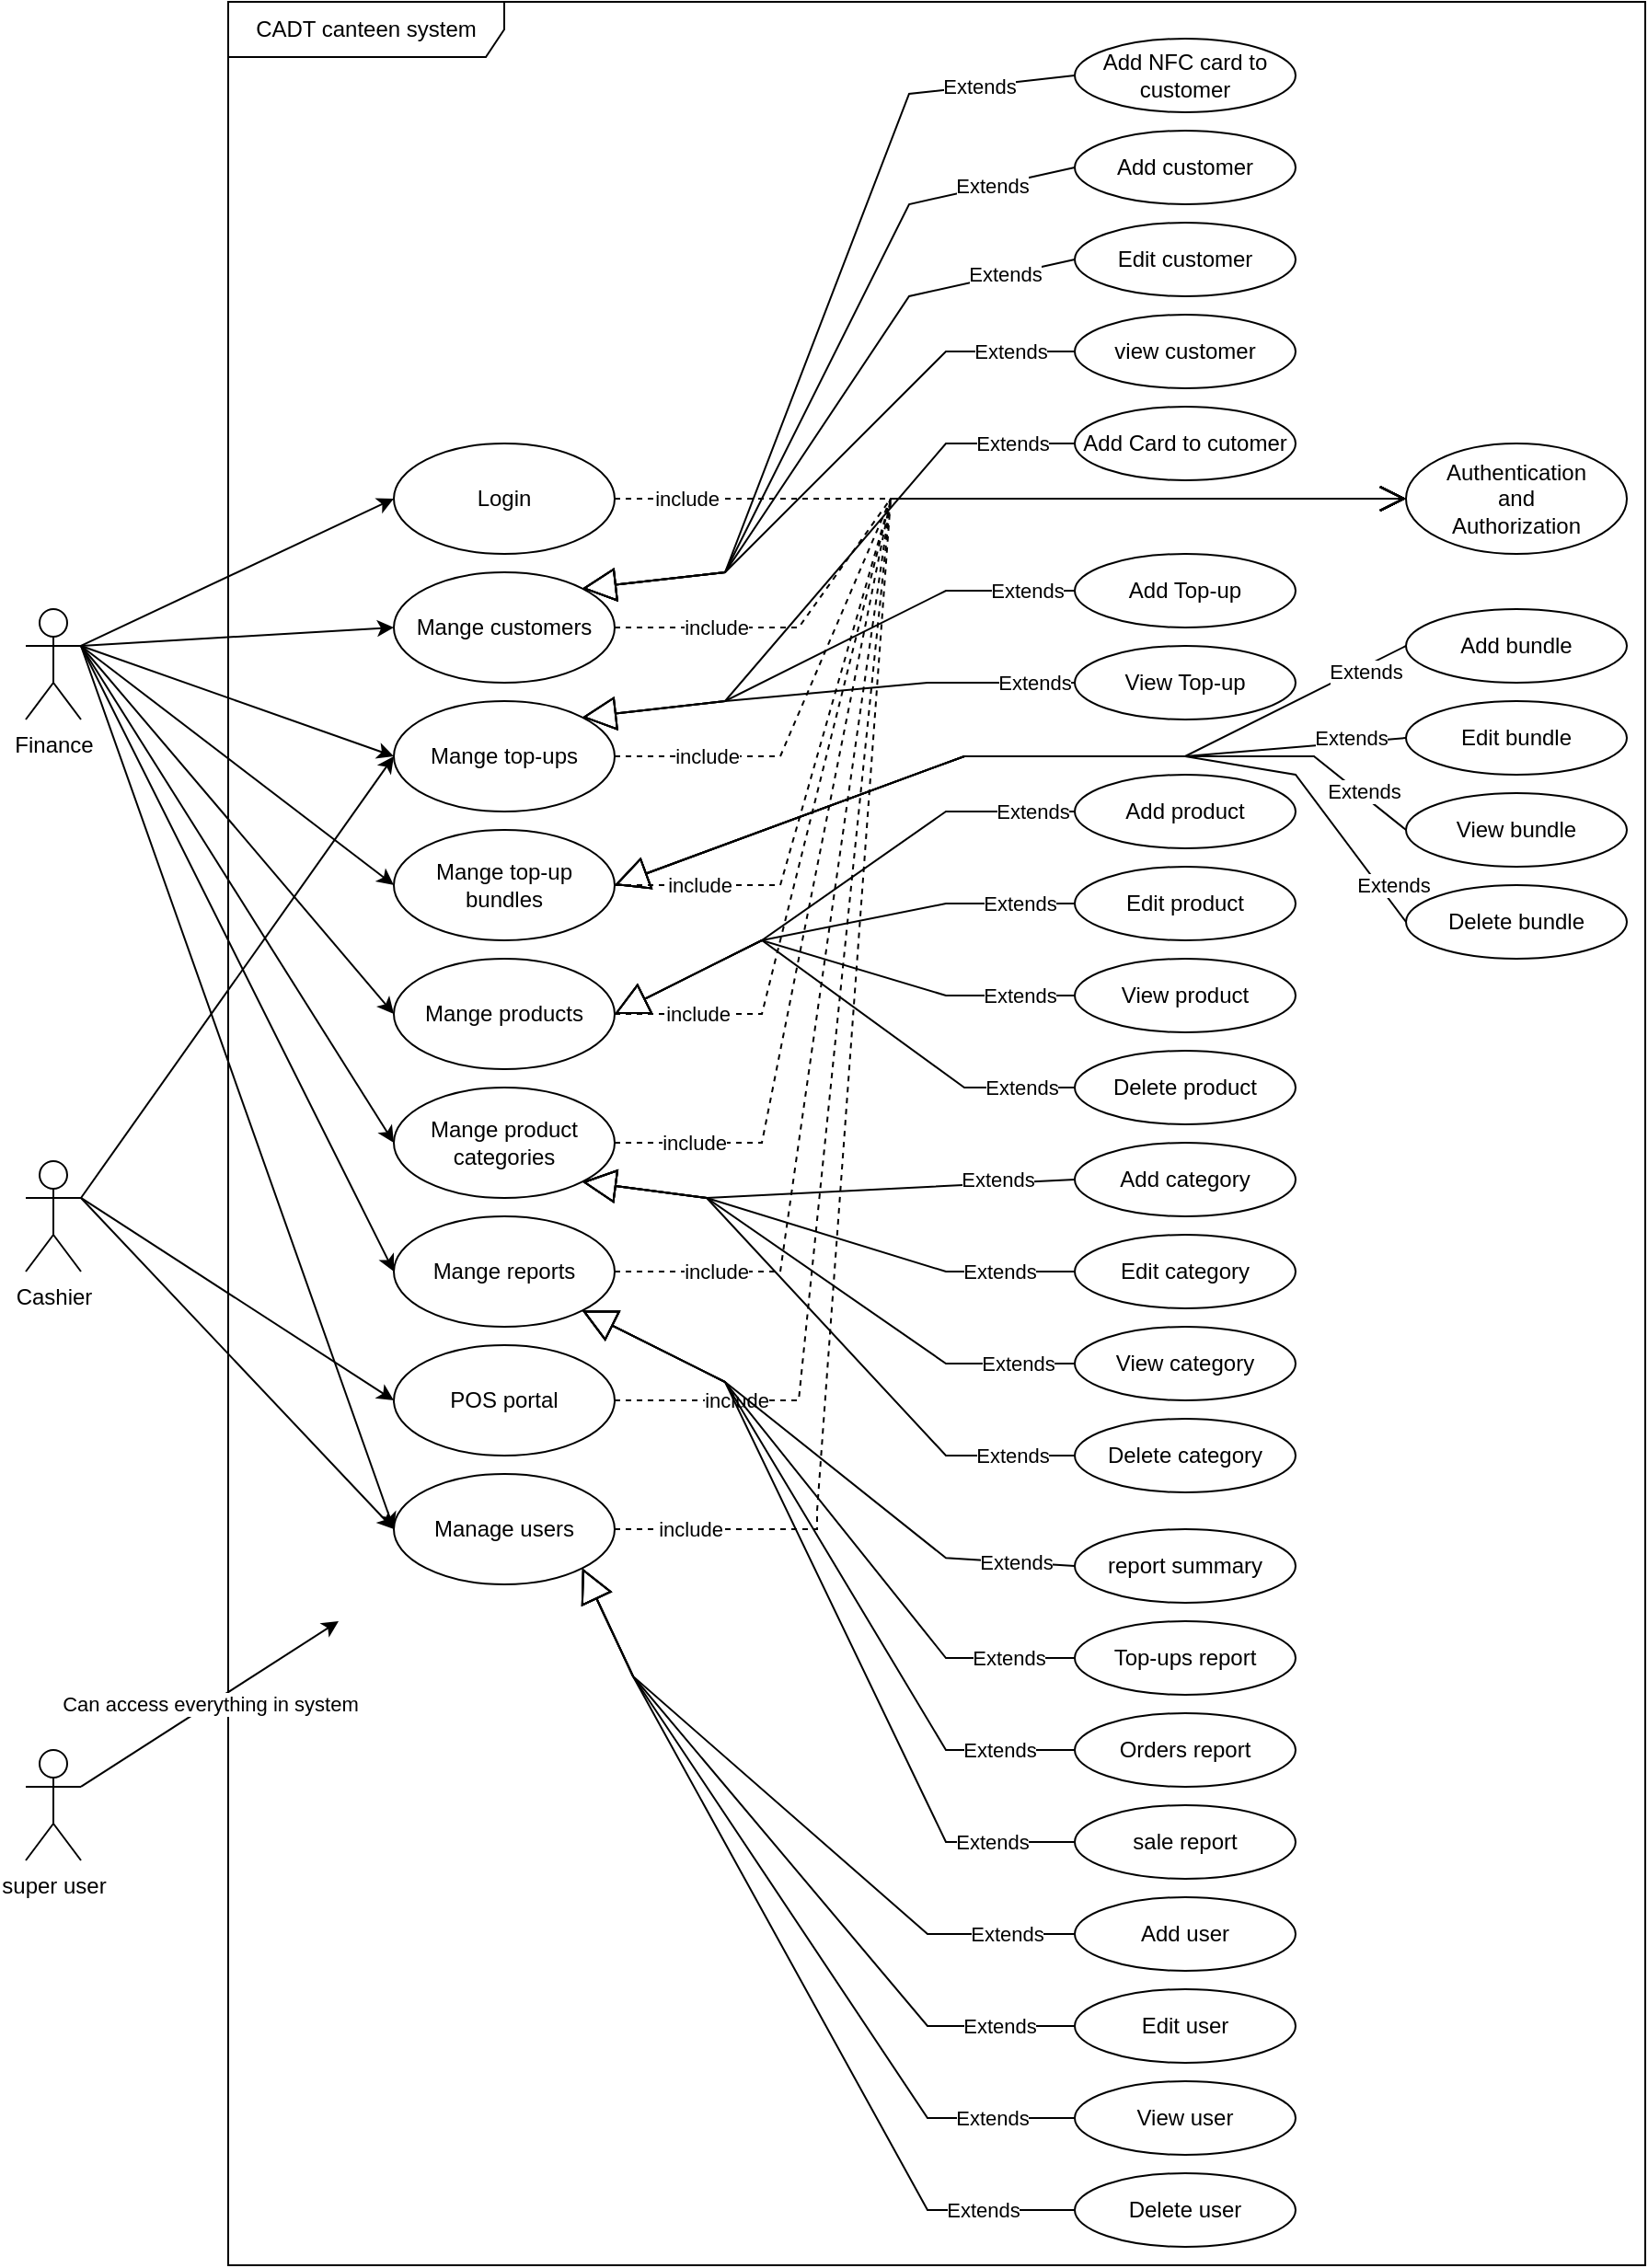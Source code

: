 <mxfile version="20.6.0" type="github">
  <diagram id="9YgohMKxcg0htrfyOoFv" name="Page-1">
    <mxGraphModel dx="1085" dy="1663" grid="1" gridSize="10" guides="1" tooltips="1" connect="1" arrows="1" fold="1" page="1" pageScale="1" pageWidth="850" pageHeight="1100" math="0" shadow="0">
      <root>
        <mxCell id="0" />
        <mxCell id="1" parent="0" />
        <mxCell id="2nBk5zYo4kHjRPAEQNkA-6" value="CADT canteen system" style="shape=umlFrame;whiteSpace=wrap;html=1;width=150;height=30;" vertex="1" parent="1">
          <mxGeometry x="250" y="-250" width="770" height="1230" as="geometry" />
        </mxCell>
        <mxCell id="z4Ejk7xejOlDcouXCEWY-1" value="Finance" style="shape=umlActor;verticalLabelPosition=bottom;verticalAlign=top;html=1;outlineConnect=0;" parent="1" vertex="1">
          <mxGeometry x="140" y="80" width="30" height="60" as="geometry" />
        </mxCell>
        <mxCell id="z4Ejk7xejOlDcouXCEWY-2" value="Cashier" style="shape=umlActor;verticalLabelPosition=bottom;verticalAlign=top;html=1;outlineConnect=0;" parent="1" vertex="1">
          <mxGeometry x="140" y="380" width="30" height="60" as="geometry" />
        </mxCell>
        <mxCell id="z4Ejk7xejOlDcouXCEWY-3" value="super user" style="shape=umlActor;verticalLabelPosition=bottom;verticalAlign=top;html=1;outlineConnect=0;" parent="1" vertex="1">
          <mxGeometry x="140" y="700" width="30" height="60" as="geometry" />
        </mxCell>
        <mxCell id="z4Ejk7xejOlDcouXCEWY-4" value="Login" style="ellipse;whiteSpace=wrap;html=1;" parent="1" vertex="1">
          <mxGeometry x="340" y="-10" width="120" height="60" as="geometry" />
        </mxCell>
        <mxCell id="z4Ejk7xejOlDcouXCEWY-5" value="Mange customers" style="ellipse;whiteSpace=wrap;html=1;" parent="1" vertex="1">
          <mxGeometry x="340" y="60" width="120" height="60" as="geometry" />
        </mxCell>
        <mxCell id="z4Ejk7xejOlDcouXCEWY-6" value="Mange top-ups" style="ellipse;whiteSpace=wrap;html=1;" parent="1" vertex="1">
          <mxGeometry x="340" y="130" width="120" height="60" as="geometry" />
        </mxCell>
        <mxCell id="z4Ejk7xejOlDcouXCEWY-7" value="Mange top-up bundles" style="ellipse;whiteSpace=wrap;html=1;" parent="1" vertex="1">
          <mxGeometry x="340" y="200" width="120" height="60" as="geometry" />
        </mxCell>
        <mxCell id="z4Ejk7xejOlDcouXCEWY-8" value="Mange products" style="ellipse;whiteSpace=wrap;html=1;" parent="1" vertex="1">
          <mxGeometry x="340" y="270" width="120" height="60" as="geometry" />
        </mxCell>
        <mxCell id="z4Ejk7xejOlDcouXCEWY-9" value="Mange product categories" style="ellipse;whiteSpace=wrap;html=1;" parent="1" vertex="1">
          <mxGeometry x="340" y="340" width="120" height="60" as="geometry" />
        </mxCell>
        <mxCell id="z4Ejk7xejOlDcouXCEWY-10" value="Mange reports" style="ellipse;whiteSpace=wrap;html=1;" parent="1" vertex="1">
          <mxGeometry x="340" y="410" width="120" height="60" as="geometry" />
        </mxCell>
        <mxCell id="z4Ejk7xejOlDcouXCEWY-11" value="POS portal" style="ellipse;whiteSpace=wrap;html=1;" parent="1" vertex="1">
          <mxGeometry x="340" y="480" width="120" height="60" as="geometry" />
        </mxCell>
        <mxCell id="z4Ejk7xejOlDcouXCEWY-12" value="Manage users" style="ellipse;whiteSpace=wrap;html=1;" parent="1" vertex="1">
          <mxGeometry x="340" y="550" width="120" height="60" as="geometry" />
        </mxCell>
        <mxCell id="z4Ejk7xejOlDcouXCEWY-13" value="Authentication&lt;br&gt;and&lt;br&gt;Authorization" style="ellipse;whiteSpace=wrap;html=1;" parent="1" vertex="1">
          <mxGeometry x="890" y="-10" width="120" height="60" as="geometry" />
        </mxCell>
        <mxCell id="z4Ejk7xejOlDcouXCEWY-14" value="Add customer" style="ellipse;whiteSpace=wrap;html=1;" parent="1" vertex="1">
          <mxGeometry x="710" y="-180" width="120" height="40" as="geometry" />
        </mxCell>
        <mxCell id="z4Ejk7xejOlDcouXCEWY-15" value="include" style="endArrow=open;endSize=12;dashed=1;html=1;rounded=0;exitX=1;exitY=0.5;exitDx=0;exitDy=0;entryX=0;entryY=0.5;entryDx=0;entryDy=0;" parent="1" source="z4Ejk7xejOlDcouXCEWY-4" target="z4Ejk7xejOlDcouXCEWY-13" edge="1">
          <mxGeometry x="-0.818" width="160" relative="1" as="geometry">
            <mxPoint x="430" y="130" as="sourcePoint" />
            <mxPoint x="590" y="130" as="targetPoint" />
            <mxPoint as="offset" />
          </mxGeometry>
        </mxCell>
        <mxCell id="z4Ejk7xejOlDcouXCEWY-21" value="include" style="endArrow=open;endSize=12;dashed=1;html=1;rounded=0;exitX=1;exitY=0.5;exitDx=0;exitDy=0;" parent="1" source="z4Ejk7xejOlDcouXCEWY-5" edge="1">
          <mxGeometry x="-0.766" width="160" relative="1" as="geometry">
            <mxPoint x="470.0" y="30" as="sourcePoint" />
            <mxPoint x="890" y="20" as="targetPoint" />
            <Array as="points">
              <mxPoint x="560" y="90" />
              <mxPoint x="610" y="20" />
            </Array>
            <mxPoint as="offset" />
          </mxGeometry>
        </mxCell>
        <mxCell id="z4Ejk7xejOlDcouXCEWY-22" value="include" style="endArrow=open;endSize=12;dashed=1;html=1;rounded=0;exitX=1;exitY=0.5;exitDx=0;exitDy=0;entryX=0;entryY=0.5;entryDx=0;entryDy=0;" parent="1" source="z4Ejk7xejOlDcouXCEWY-6" target="z4Ejk7xejOlDcouXCEWY-13" edge="1">
          <mxGeometry x="-0.808" width="160" relative="1" as="geometry">
            <mxPoint x="470.0" y="100" as="sourcePoint" />
            <mxPoint x="690" y="30" as="targetPoint" />
            <Array as="points">
              <mxPoint x="550" y="160" />
              <mxPoint x="610" y="20" />
            </Array>
            <mxPoint as="offset" />
          </mxGeometry>
        </mxCell>
        <mxCell id="z4Ejk7xejOlDcouXCEWY-23" value="include" style="endArrow=open;endSize=12;dashed=1;html=1;rounded=0;exitX=1;exitY=0.5;exitDx=0;exitDy=0;entryX=0;entryY=0.5;entryDx=0;entryDy=0;" parent="1" source="z4Ejk7xejOlDcouXCEWY-7" target="z4Ejk7xejOlDcouXCEWY-13" edge="1">
          <mxGeometry x="-0.845" width="160" relative="1" as="geometry">
            <mxPoint x="470.0" y="170" as="sourcePoint" />
            <mxPoint x="700" y="40" as="targetPoint" />
            <Array as="points">
              <mxPoint x="550" y="230" />
              <mxPoint x="610" y="20" />
            </Array>
            <mxPoint as="offset" />
          </mxGeometry>
        </mxCell>
        <mxCell id="z4Ejk7xejOlDcouXCEWY-24" value="include" style="endArrow=open;endSize=12;dashed=1;html=1;rounded=0;exitX=1;exitY=0.5;exitDx=0;exitDy=0;" parent="1" source="z4Ejk7xejOlDcouXCEWY-8" edge="1">
          <mxGeometry x="-0.863" width="160" relative="1" as="geometry">
            <mxPoint x="470.0" y="240" as="sourcePoint" />
            <mxPoint x="890" y="20" as="targetPoint" />
            <Array as="points">
              <mxPoint x="540" y="300" />
              <mxPoint x="610" y="20" />
            </Array>
            <mxPoint as="offset" />
          </mxGeometry>
        </mxCell>
        <mxCell id="z4Ejk7xejOlDcouXCEWY-25" value="include" style="endArrow=open;endSize=12;dashed=1;html=1;rounded=0;exitX=1;exitY=0.5;exitDx=0;exitDy=0;entryX=0;entryY=0.5;entryDx=0;entryDy=0;" parent="1" source="z4Ejk7xejOlDcouXCEWY-9" target="z4Ejk7xejOlDcouXCEWY-13" edge="1">
          <mxGeometry x="-0.882" width="160" relative="1" as="geometry">
            <mxPoint x="470.0" y="310" as="sourcePoint" />
            <mxPoint x="720" y="60" as="targetPoint" />
            <Array as="points">
              <mxPoint x="540" y="370" />
              <mxPoint x="610" y="20" />
            </Array>
            <mxPoint as="offset" />
          </mxGeometry>
        </mxCell>
        <mxCell id="z4Ejk7xejOlDcouXCEWY-26" value="include" style="endArrow=open;endSize=12;dashed=1;html=1;rounded=0;exitX=1;exitY=0.5;exitDx=0;exitDy=0;" parent="1" edge="1">
          <mxGeometry x="-0.863" width="160" relative="1" as="geometry">
            <mxPoint x="460" y="440" as="sourcePoint" />
            <mxPoint x="890" y="20" as="targetPoint" />
            <Array as="points">
              <mxPoint x="550" y="440" />
              <mxPoint x="610" y="20" />
            </Array>
            <mxPoint as="offset" />
          </mxGeometry>
        </mxCell>
        <mxCell id="z4Ejk7xejOlDcouXCEWY-27" value="include" style="endArrow=open;endSize=12;dashed=1;html=1;rounded=0;exitX=1;exitY=0.5;exitDx=0;exitDy=0;" parent="1" source="z4Ejk7xejOlDcouXCEWY-11" edge="1">
          <mxGeometry x="-0.849" width="160" relative="1" as="geometry">
            <mxPoint x="470.0" y="450.0" as="sourcePoint" />
            <mxPoint x="890" y="20" as="targetPoint" />
            <Array as="points">
              <mxPoint x="560" y="510" />
              <mxPoint x="610" y="20" />
            </Array>
            <mxPoint as="offset" />
          </mxGeometry>
        </mxCell>
        <mxCell id="z4Ejk7xejOlDcouXCEWY-28" value="include" style="endArrow=open;endSize=12;dashed=1;html=1;rounded=0;exitX=1;exitY=0.5;exitDx=0;exitDy=0;" parent="1" source="z4Ejk7xejOlDcouXCEWY-12" edge="1">
          <mxGeometry x="-0.914" width="160" relative="1" as="geometry">
            <mxPoint x="470.0" y="520.0" as="sourcePoint" />
            <mxPoint x="890" y="20" as="targetPoint" />
            <Array as="points">
              <mxPoint x="520" y="580" />
              <mxPoint x="570" y="580" />
              <mxPoint x="570" y="570" />
              <mxPoint x="610" y="20" />
            </Array>
            <mxPoint as="offset" />
          </mxGeometry>
        </mxCell>
        <mxCell id="z4Ejk7xejOlDcouXCEWY-30" value="Edit customer" style="ellipse;whiteSpace=wrap;html=1;" parent="1" vertex="1">
          <mxGeometry x="710" y="-130" width="120" height="40" as="geometry" />
        </mxCell>
        <mxCell id="z4Ejk7xejOlDcouXCEWY-31" value="view customer" style="ellipse;whiteSpace=wrap;html=1;" parent="1" vertex="1">
          <mxGeometry x="710" y="-80" width="120" height="40" as="geometry" />
        </mxCell>
        <mxCell id="z4Ejk7xejOlDcouXCEWY-32" value="Add Top-up" style="ellipse;whiteSpace=wrap;html=1;" parent="1" vertex="1">
          <mxGeometry x="710" y="50" width="120" height="40" as="geometry" />
        </mxCell>
        <mxCell id="z4Ejk7xejOlDcouXCEWY-33" value="Add Card to cutomer" style="ellipse;whiteSpace=wrap;html=1;" parent="1" vertex="1">
          <mxGeometry x="710" y="-30" width="120" height="40" as="geometry" />
        </mxCell>
        <mxCell id="z4Ejk7xejOlDcouXCEWY-34" value="View Top-up" style="ellipse;whiteSpace=wrap;html=1;" parent="1" vertex="1">
          <mxGeometry x="710" y="100" width="120" height="40" as="geometry" />
        </mxCell>
        <mxCell id="z4Ejk7xejOlDcouXCEWY-37" value="Extends" style="endArrow=block;endSize=16;endFill=0;html=1;rounded=0;exitX=0;exitY=0.5;exitDx=0;exitDy=0;entryX=1;entryY=0;entryDx=0;entryDy=0;" parent="1" source="z4Ejk7xejOlDcouXCEWY-14" target="z4Ejk7xejOlDcouXCEWY-5" edge="1">
          <mxGeometry x="-0.767" width="160" relative="1" as="geometry">
            <mxPoint x="420" y="200" as="sourcePoint" />
            <mxPoint x="580" y="200" as="targetPoint" />
            <Array as="points">
              <mxPoint x="620" y="-140" />
              <mxPoint x="520" y="60" />
            </Array>
            <mxPoint as="offset" />
          </mxGeometry>
        </mxCell>
        <mxCell id="z4Ejk7xejOlDcouXCEWY-40" value="Extends" style="endArrow=block;endSize=16;endFill=0;html=1;rounded=0;exitX=0;exitY=0.5;exitDx=0;exitDy=0;entryX=1;entryY=0;entryDx=0;entryDy=0;" parent="1" source="z4Ejk7xejOlDcouXCEWY-30" target="z4Ejk7xejOlDcouXCEWY-5" edge="1">
          <mxGeometry x="-0.778" width="160" relative="1" as="geometry">
            <mxPoint x="710" y="80" as="sourcePoint" />
            <mxPoint x="460" y="90" as="targetPoint" />
            <Array as="points">
              <mxPoint x="620" y="-90" />
              <mxPoint x="520" y="60" />
            </Array>
            <mxPoint as="offset" />
          </mxGeometry>
        </mxCell>
        <mxCell id="z4Ejk7xejOlDcouXCEWY-41" value="Extends" style="endArrow=block;endSize=16;endFill=0;html=1;rounded=0;exitX=0;exitY=0.5;exitDx=0;exitDy=0;entryX=1;entryY=0;entryDx=0;entryDy=0;" parent="1" source="z4Ejk7xejOlDcouXCEWY-31" target="z4Ejk7xejOlDcouXCEWY-5" edge="1">
          <mxGeometry x="-0.778" width="160" relative="1" as="geometry">
            <mxPoint x="710" y="130" as="sourcePoint" />
            <mxPoint x="440" y="70" as="targetPoint" />
            <Array as="points">
              <mxPoint x="640" y="-60" />
              <mxPoint x="520" y="60" />
            </Array>
            <mxPoint as="offset" />
          </mxGeometry>
        </mxCell>
        <mxCell id="z4Ejk7xejOlDcouXCEWY-44" value="Extends" style="endArrow=block;endSize=16;endFill=0;html=1;rounded=0;exitX=0;exitY=0.5;exitDx=0;exitDy=0;entryX=1;entryY=0;entryDx=0;entryDy=0;" parent="1" source="z4Ejk7xejOlDcouXCEWY-33" target="z4Ejk7xejOlDcouXCEWY-6" edge="1">
          <mxGeometry x="-0.792" width="160" relative="1" as="geometry">
            <mxPoint x="500" y="260" as="sourcePoint" />
            <mxPoint x="460" y="130" as="targetPoint" />
            <Array as="points">
              <mxPoint x="640" y="-10" />
              <mxPoint x="520" y="130" />
            </Array>
            <mxPoint as="offset" />
          </mxGeometry>
        </mxCell>
        <mxCell id="z4Ejk7xejOlDcouXCEWY-46" value="Extends" style="endArrow=block;endSize=16;endFill=0;html=1;rounded=0;exitX=0;exitY=0.5;exitDx=0;exitDy=0;entryX=1;entryY=0;entryDx=0;entryDy=0;" parent="1" source="z4Ejk7xejOlDcouXCEWY-32" target="z4Ejk7xejOlDcouXCEWY-6" edge="1">
          <mxGeometry x="-0.814" width="160" relative="1" as="geometry">
            <mxPoint x="480" y="270" as="sourcePoint" />
            <mxPoint x="450" y="140" as="targetPoint" />
            <Array as="points">
              <mxPoint x="640" y="70" />
              <mxPoint x="520" y="130" />
            </Array>
            <mxPoint as="offset" />
          </mxGeometry>
        </mxCell>
        <mxCell id="z4Ejk7xejOlDcouXCEWY-47" value="Extends" style="endArrow=block;endSize=16;endFill=0;html=1;rounded=0;exitX=0;exitY=0.5;exitDx=0;exitDy=0;entryX=1;entryY=0;entryDx=0;entryDy=0;" parent="1" source="z4Ejk7xejOlDcouXCEWY-34" target="z4Ejk7xejOlDcouXCEWY-6" edge="1">
          <mxGeometry x="-0.835" width="160" relative="1" as="geometry">
            <mxPoint x="710" y="280" as="sourcePoint" />
            <mxPoint x="460" y="150" as="targetPoint" />
            <Array as="points">
              <mxPoint x="630" y="120" />
              <mxPoint x="520" y="130" />
            </Array>
            <mxPoint as="offset" />
          </mxGeometry>
        </mxCell>
        <mxCell id="z4Ejk7xejOlDcouXCEWY-48" value="Add product" style="ellipse;whiteSpace=wrap;html=1;" parent="1" vertex="1">
          <mxGeometry x="710" y="170" width="120" height="40" as="geometry" />
        </mxCell>
        <mxCell id="z4Ejk7xejOlDcouXCEWY-49" value="Edit product" style="ellipse;whiteSpace=wrap;html=1;" parent="1" vertex="1">
          <mxGeometry x="710" y="220" width="120" height="40" as="geometry" />
        </mxCell>
        <mxCell id="z4Ejk7xejOlDcouXCEWY-50" value="Delete product" style="ellipse;whiteSpace=wrap;html=1;" parent="1" vertex="1">
          <mxGeometry x="710" y="320" width="120" height="40" as="geometry" />
        </mxCell>
        <mxCell id="z4Ejk7xejOlDcouXCEWY-51" value="View product" style="ellipse;whiteSpace=wrap;html=1;" parent="1" vertex="1">
          <mxGeometry x="710" y="270" width="120" height="40" as="geometry" />
        </mxCell>
        <mxCell id="z4Ejk7xejOlDcouXCEWY-52" value="Extends" style="endArrow=block;endSize=16;endFill=0;html=1;rounded=0;entryX=1;entryY=0.5;entryDx=0;entryDy=0;exitX=0;exitY=0.5;exitDx=0;exitDy=0;" parent="1" source="z4Ejk7xejOlDcouXCEWY-48" target="z4Ejk7xejOlDcouXCEWY-8" edge="1">
          <mxGeometry x="-0.832" width="160" relative="1" as="geometry">
            <mxPoint x="500" y="310" as="sourcePoint" />
            <mxPoint x="660" y="310" as="targetPoint" />
            <Array as="points">
              <mxPoint x="640" y="190" />
              <mxPoint x="540" y="260" />
            </Array>
            <mxPoint as="offset" />
          </mxGeometry>
        </mxCell>
        <mxCell id="z4Ejk7xejOlDcouXCEWY-53" value="Extends" style="endArrow=block;endSize=16;endFill=0;html=1;rounded=0;exitX=0;exitY=0.5;exitDx=0;exitDy=0;" parent="1" source="z4Ejk7xejOlDcouXCEWY-49" edge="1">
          <mxGeometry x="-0.77" width="160" relative="1" as="geometry">
            <mxPoint x="710" y="380" as="sourcePoint" />
            <mxPoint x="460" y="300" as="targetPoint" />
            <Array as="points">
              <mxPoint x="640" y="240" />
              <mxPoint x="540" y="260" />
            </Array>
            <mxPoint as="offset" />
          </mxGeometry>
        </mxCell>
        <mxCell id="z4Ejk7xejOlDcouXCEWY-54" value="Extends" style="endArrow=block;endSize=16;endFill=0;html=1;rounded=0;exitX=0;exitY=0.5;exitDx=0;exitDy=0;" parent="1" source="z4Ejk7xejOlDcouXCEWY-51" edge="1">
          <mxGeometry x="-0.773" width="160" relative="1" as="geometry">
            <mxPoint x="710" y="430" as="sourcePoint" />
            <mxPoint x="460" y="300" as="targetPoint" />
            <Array as="points">
              <mxPoint x="640" y="290" />
              <mxPoint x="540" y="260" />
            </Array>
            <mxPoint as="offset" />
          </mxGeometry>
        </mxCell>
        <mxCell id="z4Ejk7xejOlDcouXCEWY-55" value="Extends" style="endArrow=block;endSize=16;endFill=0;html=1;rounded=0;exitX=0;exitY=0.5;exitDx=0;exitDy=0;" parent="1" source="z4Ejk7xejOlDcouXCEWY-50" edge="1">
          <mxGeometry x="-0.796" width="160" relative="1" as="geometry">
            <mxPoint x="710" y="480" as="sourcePoint" />
            <mxPoint x="460" y="300" as="targetPoint" />
            <Array as="points">
              <mxPoint x="650" y="340" />
              <mxPoint x="540" y="260" />
            </Array>
            <mxPoint as="offset" />
          </mxGeometry>
        </mxCell>
        <mxCell id="z4Ejk7xejOlDcouXCEWY-56" value="Add category" style="ellipse;whiteSpace=wrap;html=1;" parent="1" vertex="1">
          <mxGeometry x="710" y="370" width="120" height="40" as="geometry" />
        </mxCell>
        <mxCell id="z4Ejk7xejOlDcouXCEWY-57" value="Edit category" style="ellipse;whiteSpace=wrap;html=1;" parent="1" vertex="1">
          <mxGeometry x="710" y="420" width="120" height="40" as="geometry" />
        </mxCell>
        <mxCell id="z4Ejk7xejOlDcouXCEWY-58" value="Delete category" style="ellipse;whiteSpace=wrap;html=1;" parent="1" vertex="1">
          <mxGeometry x="710" y="520" width="120" height="40" as="geometry" />
        </mxCell>
        <mxCell id="z4Ejk7xejOlDcouXCEWY-59" value="View category" style="ellipse;whiteSpace=wrap;html=1;" parent="1" vertex="1">
          <mxGeometry x="710" y="470" width="120" height="40" as="geometry" />
        </mxCell>
        <mxCell id="z4Ejk7xejOlDcouXCEWY-60" value="Extends" style="endArrow=block;endSize=16;endFill=0;html=1;rounded=0;exitX=0;exitY=0.5;exitDx=0;exitDy=0;entryX=1;entryY=1;entryDx=0;entryDy=0;" parent="1" source="z4Ejk7xejOlDcouXCEWY-56" target="z4Ejk7xejOlDcouXCEWY-9" edge="1">
          <mxGeometry x="-0.692" y="-2" width="160" relative="1" as="geometry">
            <mxPoint x="460" y="440" as="sourcePoint" />
            <mxPoint x="460" y="380" as="targetPoint" />
            <Array as="points">
              <mxPoint x="510" y="400" />
            </Array>
            <mxPoint as="offset" />
          </mxGeometry>
        </mxCell>
        <mxCell id="z4Ejk7xejOlDcouXCEWY-61" value="Extends" style="endArrow=block;endSize=16;endFill=0;html=1;rounded=0;exitX=0;exitY=0.5;exitDx=0;exitDy=0;entryX=1;entryY=1;entryDx=0;entryDy=0;" parent="1" source="z4Ejk7xejOlDcouXCEWY-57" target="z4Ejk7xejOlDcouXCEWY-9" edge="1">
          <mxGeometry x="-0.699" width="160" relative="1" as="geometry">
            <mxPoint x="460" y="530" as="sourcePoint" />
            <mxPoint x="450" y="380" as="targetPoint" />
            <Array as="points">
              <mxPoint x="640" y="440" />
              <mxPoint x="510" y="400" />
            </Array>
            <mxPoint as="offset" />
          </mxGeometry>
        </mxCell>
        <mxCell id="z4Ejk7xejOlDcouXCEWY-62" value="Extends" style="endArrow=block;endSize=16;endFill=0;html=1;rounded=0;entryX=1;entryY=1;entryDx=0;entryDy=0;exitX=0;exitY=0.5;exitDx=0;exitDy=0;" parent="1" source="z4Ejk7xejOlDcouXCEWY-59" target="z4Ejk7xejOlDcouXCEWY-9" edge="1">
          <mxGeometry x="-0.79" width="160" relative="1" as="geometry">
            <mxPoint x="480" y="420" as="sourcePoint" />
            <mxPoint x="640" y="420" as="targetPoint" />
            <Array as="points">
              <mxPoint x="640" y="490" />
              <mxPoint x="510" y="400" />
            </Array>
            <mxPoint as="offset" />
          </mxGeometry>
        </mxCell>
        <mxCell id="z4Ejk7xejOlDcouXCEWY-63" value="Extends" style="endArrow=block;endSize=16;endFill=0;html=1;rounded=0;exitX=0;exitY=0.5;exitDx=0;exitDy=0;entryX=1;entryY=1;entryDx=0;entryDy=0;" parent="1" source="z4Ejk7xejOlDcouXCEWY-58" target="z4Ejk7xejOlDcouXCEWY-9" edge="1">
          <mxGeometry x="-0.79" width="160" relative="1" as="geometry">
            <mxPoint x="720" y="500.0" as="sourcePoint" />
            <mxPoint x="450" y="380" as="targetPoint" />
            <Array as="points">
              <mxPoint x="640" y="540" />
              <mxPoint x="510" y="400" />
            </Array>
            <mxPoint as="offset" />
          </mxGeometry>
        </mxCell>
        <mxCell id="z4Ejk7xejOlDcouXCEWY-64" value="report summary" style="ellipse;whiteSpace=wrap;html=1;" parent="1" vertex="1">
          <mxGeometry x="710" y="580" width="120" height="40" as="geometry" />
        </mxCell>
        <mxCell id="z4Ejk7xejOlDcouXCEWY-65" value="Top-ups report" style="ellipse;whiteSpace=wrap;html=1;" parent="1" vertex="1">
          <mxGeometry x="710" y="630" width="120" height="40" as="geometry" />
        </mxCell>
        <mxCell id="z4Ejk7xejOlDcouXCEWY-66" value="sale report" style="ellipse;whiteSpace=wrap;html=1;" parent="1" vertex="1">
          <mxGeometry x="710" y="730" width="120" height="40" as="geometry" />
        </mxCell>
        <mxCell id="z4Ejk7xejOlDcouXCEWY-67" value="Orders report" style="ellipse;whiteSpace=wrap;html=1;" parent="1" vertex="1">
          <mxGeometry x="710" y="680" width="120" height="40" as="geometry" />
        </mxCell>
        <mxCell id="z4Ejk7xejOlDcouXCEWY-69" value="Extends" style="endArrow=block;endSize=16;endFill=0;html=1;rounded=0;exitX=0;exitY=0.5;exitDx=0;exitDy=0;" parent="1" source="z4Ejk7xejOlDcouXCEWY-64" target="z4Ejk7xejOlDcouXCEWY-10" edge="1">
          <mxGeometry x="-0.79" width="160" relative="1" as="geometry">
            <mxPoint x="710" y="595.66" as="sourcePoint" />
            <mxPoint x="490" y="450" as="targetPoint" />
            <Array as="points">
              <mxPoint x="640" y="595.66" />
              <mxPoint x="520" y="500" />
            </Array>
            <mxPoint as="offset" />
          </mxGeometry>
        </mxCell>
        <mxCell id="z4Ejk7xejOlDcouXCEWY-70" value="Extends" style="endArrow=block;endSize=16;endFill=0;html=1;rounded=0;exitX=0;exitY=0.5;exitDx=0;exitDy=0;entryX=1;entryY=1;entryDx=0;entryDy=0;" parent="1" source="z4Ejk7xejOlDcouXCEWY-65" target="z4Ejk7xejOlDcouXCEWY-10" edge="1">
          <mxGeometry x="-0.79" width="160" relative="1" as="geometry">
            <mxPoint x="720" y="610" as="sourcePoint" />
            <mxPoint x="520" y="450" as="targetPoint" />
            <Array as="points">
              <mxPoint x="640" y="650" />
              <mxPoint x="520" y="500" />
            </Array>
            <mxPoint as="offset" />
          </mxGeometry>
        </mxCell>
        <mxCell id="z4Ejk7xejOlDcouXCEWY-71" value="Extends" style="endArrow=block;endSize=16;endFill=0;html=1;rounded=0;exitX=0;exitY=0.5;exitDx=0;exitDy=0;entryX=1;entryY=1;entryDx=0;entryDy=0;" parent="1" source="z4Ejk7xejOlDcouXCEWY-67" target="z4Ejk7xejOlDcouXCEWY-10" edge="1">
          <mxGeometry x="-0.79" width="160" relative="1" as="geometry">
            <mxPoint x="720" y="660" as="sourcePoint" />
            <mxPoint x="475.08" y="460" as="targetPoint" />
            <Array as="points">
              <mxPoint x="640" y="700" />
              <mxPoint x="520" y="500" />
            </Array>
            <mxPoint as="offset" />
          </mxGeometry>
        </mxCell>
        <mxCell id="z4Ejk7xejOlDcouXCEWY-72" value="Extends" style="endArrow=block;endSize=16;endFill=0;html=1;rounded=0;exitX=0;exitY=0.5;exitDx=0;exitDy=0;entryX=1;entryY=1;entryDx=0;entryDy=0;" parent="1" source="z4Ejk7xejOlDcouXCEWY-66" target="z4Ejk7xejOlDcouXCEWY-10" edge="1">
          <mxGeometry x="-0.79" width="160" relative="1" as="geometry">
            <mxPoint x="720" y="710" as="sourcePoint" />
            <mxPoint x="480" y="450" as="targetPoint" />
            <Array as="points">
              <mxPoint x="640" y="750" />
              <mxPoint x="520" y="500" />
            </Array>
            <mxPoint as="offset" />
          </mxGeometry>
        </mxCell>
        <mxCell id="z4Ejk7xejOlDcouXCEWY-74" value="Add user" style="ellipse;whiteSpace=wrap;html=1;" parent="1" vertex="1">
          <mxGeometry x="710" y="780" width="120" height="40" as="geometry" />
        </mxCell>
        <mxCell id="z4Ejk7xejOlDcouXCEWY-75" value="Edit user" style="ellipse;whiteSpace=wrap;html=1;" parent="1" vertex="1">
          <mxGeometry x="710" y="830" width="120" height="40" as="geometry" />
        </mxCell>
        <mxCell id="z4Ejk7xejOlDcouXCEWY-76" value="View user" style="ellipse;whiteSpace=wrap;html=1;" parent="1" vertex="1">
          <mxGeometry x="710" y="880" width="120" height="40" as="geometry" />
        </mxCell>
        <mxCell id="z4Ejk7xejOlDcouXCEWY-77" value="Delete user" style="ellipse;whiteSpace=wrap;html=1;" parent="1" vertex="1">
          <mxGeometry x="710" y="930" width="120" height="40" as="geometry" />
        </mxCell>
        <mxCell id="z4Ejk7xejOlDcouXCEWY-78" value="Extends" style="endArrow=block;endSize=16;endFill=0;html=1;rounded=0;exitX=0;exitY=0.5;exitDx=0;exitDy=0;entryX=1;entryY=1;entryDx=0;entryDy=0;" parent="1" source="z4Ejk7xejOlDcouXCEWY-74" target="z4Ejk7xejOlDcouXCEWY-12" edge="1">
          <mxGeometry x="-0.79" width="160" relative="1" as="geometry">
            <mxPoint x="720" y="760" as="sourcePoint" />
            <mxPoint x="452.426" y="471.213" as="targetPoint" />
            <Array as="points">
              <mxPoint x="630" y="800" />
              <mxPoint x="470" y="660" />
            </Array>
            <mxPoint as="offset" />
          </mxGeometry>
        </mxCell>
        <mxCell id="z4Ejk7xejOlDcouXCEWY-80" value="Extends" style="endArrow=block;endSize=16;endFill=0;html=1;rounded=0;exitX=0;exitY=0.5;exitDx=0;exitDy=0;entryX=1;entryY=1;entryDx=0;entryDy=0;" parent="1" source="z4Ejk7xejOlDcouXCEWY-75" target="z4Ejk7xejOlDcouXCEWY-12" edge="1">
          <mxGeometry x="-0.79" width="160" relative="1" as="geometry">
            <mxPoint x="720.0" y="810" as="sourcePoint" />
            <mxPoint x="452.426" y="611.213" as="targetPoint" />
            <Array as="points">
              <mxPoint x="630" y="850" />
              <mxPoint x="470" y="660" />
            </Array>
            <mxPoint as="offset" />
          </mxGeometry>
        </mxCell>
        <mxCell id="z4Ejk7xejOlDcouXCEWY-81" value="Extends" style="endArrow=block;endSize=16;endFill=0;html=1;rounded=0;exitX=0;exitY=0.5;exitDx=0;exitDy=0;entryX=1;entryY=1;entryDx=0;entryDy=0;" parent="1" source="z4Ejk7xejOlDcouXCEWY-76" target="z4Ejk7xejOlDcouXCEWY-12" edge="1">
          <mxGeometry x="-0.79" width="160" relative="1" as="geometry">
            <mxPoint x="720.0" y="860" as="sourcePoint" />
            <mxPoint x="452.426" y="611.213" as="targetPoint" />
            <Array as="points">
              <mxPoint x="630" y="900" />
              <mxPoint x="470" y="660" />
            </Array>
            <mxPoint as="offset" />
          </mxGeometry>
        </mxCell>
        <mxCell id="z4Ejk7xejOlDcouXCEWY-82" value="Extends" style="endArrow=block;endSize=16;endFill=0;html=1;rounded=0;exitX=0;exitY=0.5;exitDx=0;exitDy=0;entryX=1;entryY=1;entryDx=0;entryDy=0;" parent="1" source="z4Ejk7xejOlDcouXCEWY-77" target="z4Ejk7xejOlDcouXCEWY-12" edge="1">
          <mxGeometry x="-0.79" width="160" relative="1" as="geometry">
            <mxPoint x="720" y="910" as="sourcePoint" />
            <mxPoint x="452.735" y="611.058" as="targetPoint" />
            <Array as="points">
              <mxPoint x="630" y="950" />
              <mxPoint x="470" y="660" />
            </Array>
            <mxPoint as="offset" />
          </mxGeometry>
        </mxCell>
        <mxCell id="z4Ejk7xejOlDcouXCEWY-94" value="" style="endArrow=classic;html=1;rounded=0;entryX=0;entryY=0.5;entryDx=0;entryDy=0;exitX=1;exitY=0.333;exitDx=0;exitDy=0;exitPerimeter=0;" parent="1" source="z4Ejk7xejOlDcouXCEWY-1" target="z4Ejk7xejOlDcouXCEWY-4" edge="1">
          <mxGeometry width="50" height="50" relative="1" as="geometry">
            <mxPoint x="360" y="240" as="sourcePoint" />
            <mxPoint x="410" y="190" as="targetPoint" />
          </mxGeometry>
        </mxCell>
        <mxCell id="z4Ejk7xejOlDcouXCEWY-95" value="" style="endArrow=classic;html=1;rounded=0;entryX=0;entryY=0.5;entryDx=0;entryDy=0;exitX=1;exitY=0.333;exitDx=0;exitDy=0;exitPerimeter=0;" parent="1" source="z4Ejk7xejOlDcouXCEWY-1" target="z4Ejk7xejOlDcouXCEWY-5" edge="1">
          <mxGeometry width="50" height="50" relative="1" as="geometry">
            <mxPoint x="180" y="100" as="sourcePoint" />
            <mxPoint x="360" y="160" as="targetPoint" />
          </mxGeometry>
        </mxCell>
        <mxCell id="z4Ejk7xejOlDcouXCEWY-96" value="" style="endArrow=classic;html=1;rounded=0;exitX=1;exitY=0.333;exitDx=0;exitDy=0;exitPerimeter=0;entryX=0;entryY=0.5;entryDx=0;entryDy=0;" parent="1" source="z4Ejk7xejOlDcouXCEWY-1" target="z4Ejk7xejOlDcouXCEWY-6" edge="1">
          <mxGeometry width="50" height="50" relative="1" as="geometry">
            <mxPoint x="310" y="210" as="sourcePoint" />
            <mxPoint x="360" y="160" as="targetPoint" />
          </mxGeometry>
        </mxCell>
        <mxCell id="z4Ejk7xejOlDcouXCEWY-97" value="" style="endArrow=classic;html=1;rounded=0;entryX=0;entryY=0.5;entryDx=0;entryDy=0;" parent="1" target="z4Ejk7xejOlDcouXCEWY-7" edge="1">
          <mxGeometry width="50" height="50" relative="1" as="geometry">
            <mxPoint x="170" y="100" as="sourcePoint" />
            <mxPoint x="350" y="170" as="targetPoint" />
          </mxGeometry>
        </mxCell>
        <mxCell id="z4Ejk7xejOlDcouXCEWY-98" value="" style="endArrow=classic;html=1;rounded=0;entryX=0;entryY=0.5;entryDx=0;entryDy=0;" parent="1" target="z4Ejk7xejOlDcouXCEWY-8" edge="1">
          <mxGeometry width="50" height="50" relative="1" as="geometry">
            <mxPoint x="170" y="100" as="sourcePoint" />
            <mxPoint x="350" y="240" as="targetPoint" />
          </mxGeometry>
        </mxCell>
        <mxCell id="z4Ejk7xejOlDcouXCEWY-99" value="" style="endArrow=classic;html=1;rounded=0;entryX=0;entryY=0.5;entryDx=0;entryDy=0;" parent="1" target="z4Ejk7xejOlDcouXCEWY-9" edge="1">
          <mxGeometry width="50" height="50" relative="1" as="geometry">
            <mxPoint x="170" y="100" as="sourcePoint" />
            <mxPoint x="350" y="310" as="targetPoint" />
          </mxGeometry>
        </mxCell>
        <mxCell id="z4Ejk7xejOlDcouXCEWY-100" value="" style="endArrow=classic;html=1;rounded=0;entryX=0;entryY=0.5;entryDx=0;entryDy=0;" parent="1" target="z4Ejk7xejOlDcouXCEWY-10" edge="1">
          <mxGeometry width="50" height="50" relative="1" as="geometry">
            <mxPoint x="170" y="100" as="sourcePoint" />
            <mxPoint x="350" y="380" as="targetPoint" />
          </mxGeometry>
        </mxCell>
        <mxCell id="z4Ejk7xejOlDcouXCEWY-101" value="" style="endArrow=classic;html=1;rounded=0;entryX=0;entryY=0.5;entryDx=0;entryDy=0;" parent="1" target="z4Ejk7xejOlDcouXCEWY-12" edge="1">
          <mxGeometry width="50" height="50" relative="1" as="geometry">
            <mxPoint x="170" y="100" as="sourcePoint" />
            <mxPoint x="350" y="450" as="targetPoint" />
          </mxGeometry>
        </mxCell>
        <mxCell id="z4Ejk7xejOlDcouXCEWY-102" value="" style="endArrow=classic;html=1;rounded=0;entryX=0;entryY=0.5;entryDx=0;entryDy=0;exitX=1;exitY=0.333;exitDx=0;exitDy=0;exitPerimeter=0;" parent="1" source="z4Ejk7xejOlDcouXCEWY-2" target="z4Ejk7xejOlDcouXCEWY-11" edge="1">
          <mxGeometry width="50" height="50" relative="1" as="geometry">
            <mxPoint x="180" y="110" as="sourcePoint" />
            <mxPoint x="350" y="450" as="targetPoint" />
          </mxGeometry>
        </mxCell>
        <mxCell id="z4Ejk7xejOlDcouXCEWY-103" value="" style="endArrow=classic;html=1;rounded=0;entryX=0;entryY=0.5;entryDx=0;entryDy=0;exitX=1;exitY=0.333;exitDx=0;exitDy=0;exitPerimeter=0;" parent="1" source="z4Ejk7xejOlDcouXCEWY-2" target="z4Ejk7xejOlDcouXCEWY-6" edge="1">
          <mxGeometry width="50" height="50" relative="1" as="geometry">
            <mxPoint x="180" y="410" as="sourcePoint" />
            <mxPoint x="350" y="520" as="targetPoint" />
          </mxGeometry>
        </mxCell>
        <mxCell id="z4Ejk7xejOlDcouXCEWY-104" value="" style="endArrow=classic;html=1;rounded=0;exitX=1;exitY=0.333;exitDx=0;exitDy=0;exitPerimeter=0;" parent="1" source="z4Ejk7xejOlDcouXCEWY-2" edge="1">
          <mxGeometry width="50" height="50" relative="1" as="geometry">
            <mxPoint x="180" y="410" as="sourcePoint" />
            <mxPoint x="340" y="580" as="targetPoint" />
          </mxGeometry>
        </mxCell>
        <mxCell id="2nBk5zYo4kHjRPAEQNkA-3" value="" style="endArrow=classic;html=1;rounded=0;exitX=1;exitY=0.333;exitDx=0;exitDy=0;exitPerimeter=0;" edge="1" parent="1" source="z4Ejk7xejOlDcouXCEWY-3">
          <mxGeometry relative="1" as="geometry">
            <mxPoint x="200" y="680" as="sourcePoint" />
            <mxPoint x="310" y="630" as="targetPoint" />
          </mxGeometry>
        </mxCell>
        <mxCell id="2nBk5zYo4kHjRPAEQNkA-4" value="Can access everything in system" style="edgeLabel;resizable=0;html=1;align=center;verticalAlign=middle;" connectable="0" vertex="1" parent="2nBk5zYo4kHjRPAEQNkA-3">
          <mxGeometry relative="1" as="geometry" />
        </mxCell>
        <mxCell id="2nBk5zYo4kHjRPAEQNkA-7" value="Add NFC card to customer" style="ellipse;whiteSpace=wrap;html=1;" vertex="1" parent="1">
          <mxGeometry x="710" y="-230" width="120" height="40" as="geometry" />
        </mxCell>
        <mxCell id="2nBk5zYo4kHjRPAEQNkA-8" value="Extends" style="endArrow=block;endSize=16;endFill=0;html=1;rounded=0;exitX=0;exitY=0.5;exitDx=0;exitDy=0;entryX=1;entryY=0;entryDx=0;entryDy=0;" edge="1" parent="1" source="2nBk5zYo4kHjRPAEQNkA-7" target="z4Ejk7xejOlDcouXCEWY-5">
          <mxGeometry x="-0.767" width="160" relative="1" as="geometry">
            <mxPoint x="720" y="-150.0" as="sourcePoint" />
            <mxPoint x="452.844" y="78.998" as="targetPoint" />
            <Array as="points">
              <mxPoint x="620" y="-200" />
              <mxPoint x="520" y="60" />
            </Array>
            <mxPoint as="offset" />
          </mxGeometry>
        </mxCell>
        <mxCell id="2nBk5zYo4kHjRPAEQNkA-9" value="Add bundle" style="ellipse;whiteSpace=wrap;html=1;" vertex="1" parent="1">
          <mxGeometry x="890" y="80" width="120" height="40" as="geometry" />
        </mxCell>
        <mxCell id="2nBk5zYo4kHjRPAEQNkA-10" value="Edit bundle" style="ellipse;whiteSpace=wrap;html=1;" vertex="1" parent="1">
          <mxGeometry x="890" y="130" width="120" height="40" as="geometry" />
        </mxCell>
        <mxCell id="2nBk5zYo4kHjRPAEQNkA-11" value="View bundle" style="ellipse;whiteSpace=wrap;html=1;" vertex="1" parent="1">
          <mxGeometry x="890" y="180" width="120" height="40" as="geometry" />
        </mxCell>
        <mxCell id="2nBk5zYo4kHjRPAEQNkA-12" value="Delete bundle" style="ellipse;whiteSpace=wrap;html=1;" vertex="1" parent="1">
          <mxGeometry x="890" y="230" width="120" height="40" as="geometry" />
        </mxCell>
        <mxCell id="2nBk5zYo4kHjRPAEQNkA-13" value="Extends" style="endArrow=block;endSize=16;endFill=0;html=1;rounded=0;entryX=1;entryY=0.5;entryDx=0;entryDy=0;exitX=0;exitY=0.5;exitDx=0;exitDy=0;" edge="1" parent="1" source="2nBk5zYo4kHjRPAEQNkA-9" target="z4Ejk7xejOlDcouXCEWY-7">
          <mxGeometry x="-0.886" y="3" width="160" relative="1" as="geometry">
            <mxPoint x="720" y="200" as="sourcePoint" />
            <mxPoint x="470" y="310" as="targetPoint" />
            <Array as="points">
              <mxPoint x="770" y="160" />
              <mxPoint x="650" y="160" />
            </Array>
            <mxPoint as="offset" />
          </mxGeometry>
        </mxCell>
        <mxCell id="2nBk5zYo4kHjRPAEQNkA-14" value="Extends" style="endArrow=block;endSize=16;endFill=0;html=1;rounded=0;exitX=0;exitY=0.5;exitDx=0;exitDy=0;" edge="1" parent="1" source="2nBk5zYo4kHjRPAEQNkA-10">
          <mxGeometry x="-0.865" y="-2" width="160" relative="1" as="geometry">
            <mxPoint x="900" y="110" as="sourcePoint" />
            <mxPoint x="460" y="230" as="targetPoint" />
            <Array as="points">
              <mxPoint x="770" y="160" />
              <mxPoint x="650" y="160" />
            </Array>
            <mxPoint as="offset" />
          </mxGeometry>
        </mxCell>
        <mxCell id="2nBk5zYo4kHjRPAEQNkA-15" value="Extends" style="endArrow=block;endSize=16;endFill=0;html=1;rounded=0;exitX=0;exitY=0.5;exitDx=0;exitDy=0;" edge="1" parent="1" source="2nBk5zYo4kHjRPAEQNkA-11">
          <mxGeometry x="-0.865" y="-2" width="160" relative="1" as="geometry">
            <mxPoint x="890.0" y="150" as="sourcePoint" />
            <mxPoint x="460" y="230" as="targetPoint" />
            <Array as="points">
              <mxPoint x="840" y="160" />
              <mxPoint x="770" y="160" />
              <mxPoint x="650" y="160" />
            </Array>
            <mxPoint as="offset" />
          </mxGeometry>
        </mxCell>
        <mxCell id="2nBk5zYo4kHjRPAEQNkA-16" value="Extends" style="endArrow=block;endSize=16;endFill=0;html=1;rounded=0;exitX=0;exitY=0.5;exitDx=0;exitDy=0;" edge="1" parent="1" source="2nBk5zYo4kHjRPAEQNkA-12">
          <mxGeometry x="-0.918" y="-6" width="160" relative="1" as="geometry">
            <mxPoint x="890.0" y="200" as="sourcePoint" />
            <mxPoint x="460" y="230" as="targetPoint" />
            <Array as="points">
              <mxPoint x="830" y="170" />
              <mxPoint x="770" y="160" />
              <mxPoint x="650" y="160" />
            </Array>
            <mxPoint as="offset" />
          </mxGeometry>
        </mxCell>
      </root>
    </mxGraphModel>
  </diagram>
</mxfile>
